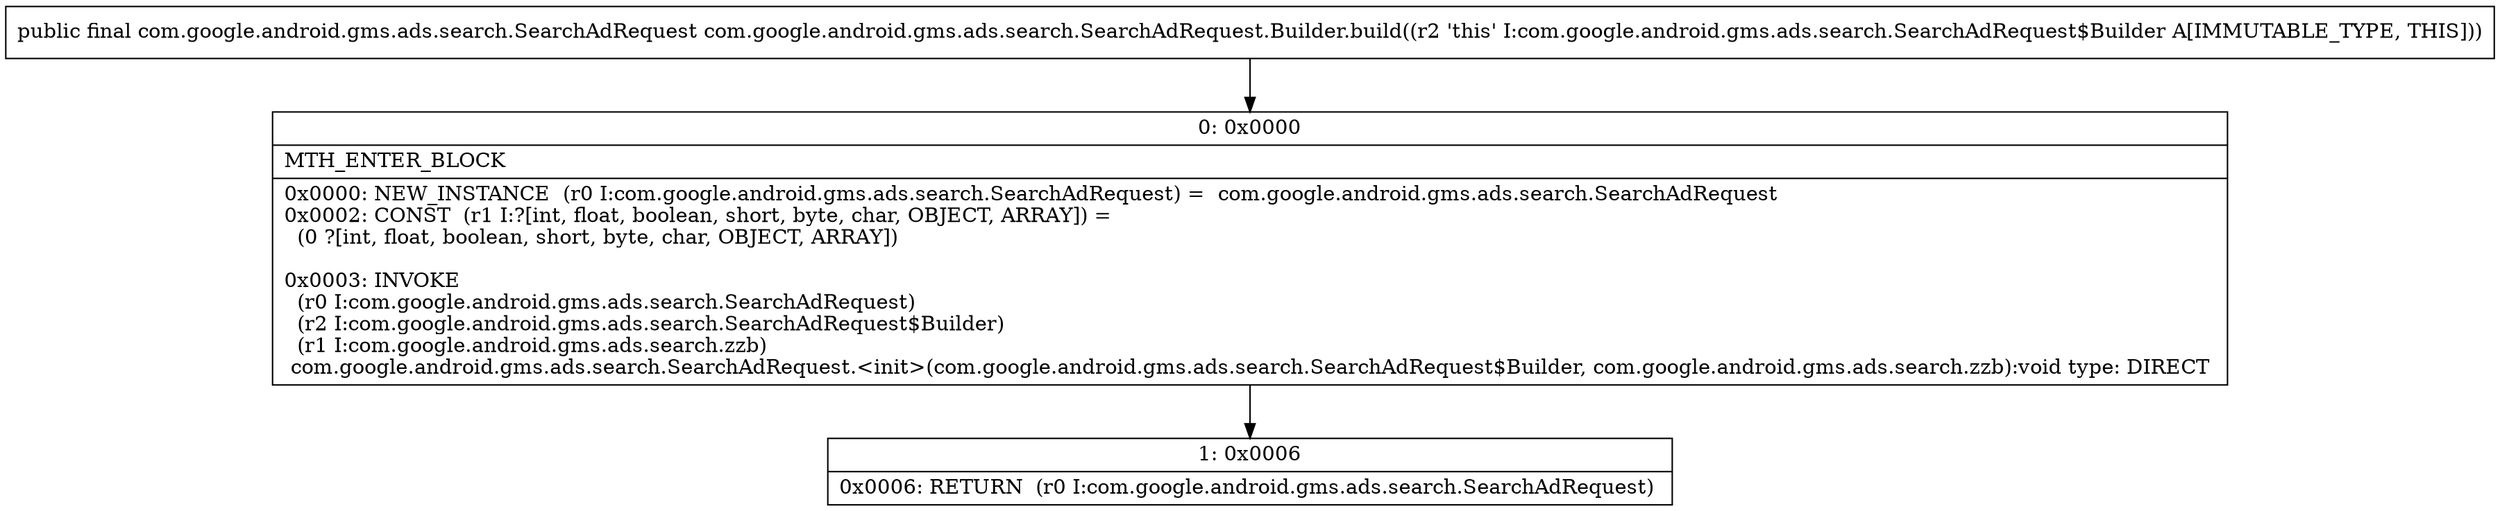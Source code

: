 digraph "CFG forcom.google.android.gms.ads.search.SearchAdRequest.Builder.build()Lcom\/google\/android\/gms\/ads\/search\/SearchAdRequest;" {
Node_0 [shape=record,label="{0\:\ 0x0000|MTH_ENTER_BLOCK\l|0x0000: NEW_INSTANCE  (r0 I:com.google.android.gms.ads.search.SearchAdRequest) =  com.google.android.gms.ads.search.SearchAdRequest \l0x0002: CONST  (r1 I:?[int, float, boolean, short, byte, char, OBJECT, ARRAY]) = \l  (0 ?[int, float, boolean, short, byte, char, OBJECT, ARRAY])\l \l0x0003: INVOKE  \l  (r0 I:com.google.android.gms.ads.search.SearchAdRequest)\l  (r2 I:com.google.android.gms.ads.search.SearchAdRequest$Builder)\l  (r1 I:com.google.android.gms.ads.search.zzb)\l com.google.android.gms.ads.search.SearchAdRequest.\<init\>(com.google.android.gms.ads.search.SearchAdRequest$Builder, com.google.android.gms.ads.search.zzb):void type: DIRECT \l}"];
Node_1 [shape=record,label="{1\:\ 0x0006|0x0006: RETURN  (r0 I:com.google.android.gms.ads.search.SearchAdRequest) \l}"];
MethodNode[shape=record,label="{public final com.google.android.gms.ads.search.SearchAdRequest com.google.android.gms.ads.search.SearchAdRequest.Builder.build((r2 'this' I:com.google.android.gms.ads.search.SearchAdRequest$Builder A[IMMUTABLE_TYPE, THIS])) }"];
MethodNode -> Node_0;
Node_0 -> Node_1;
}

